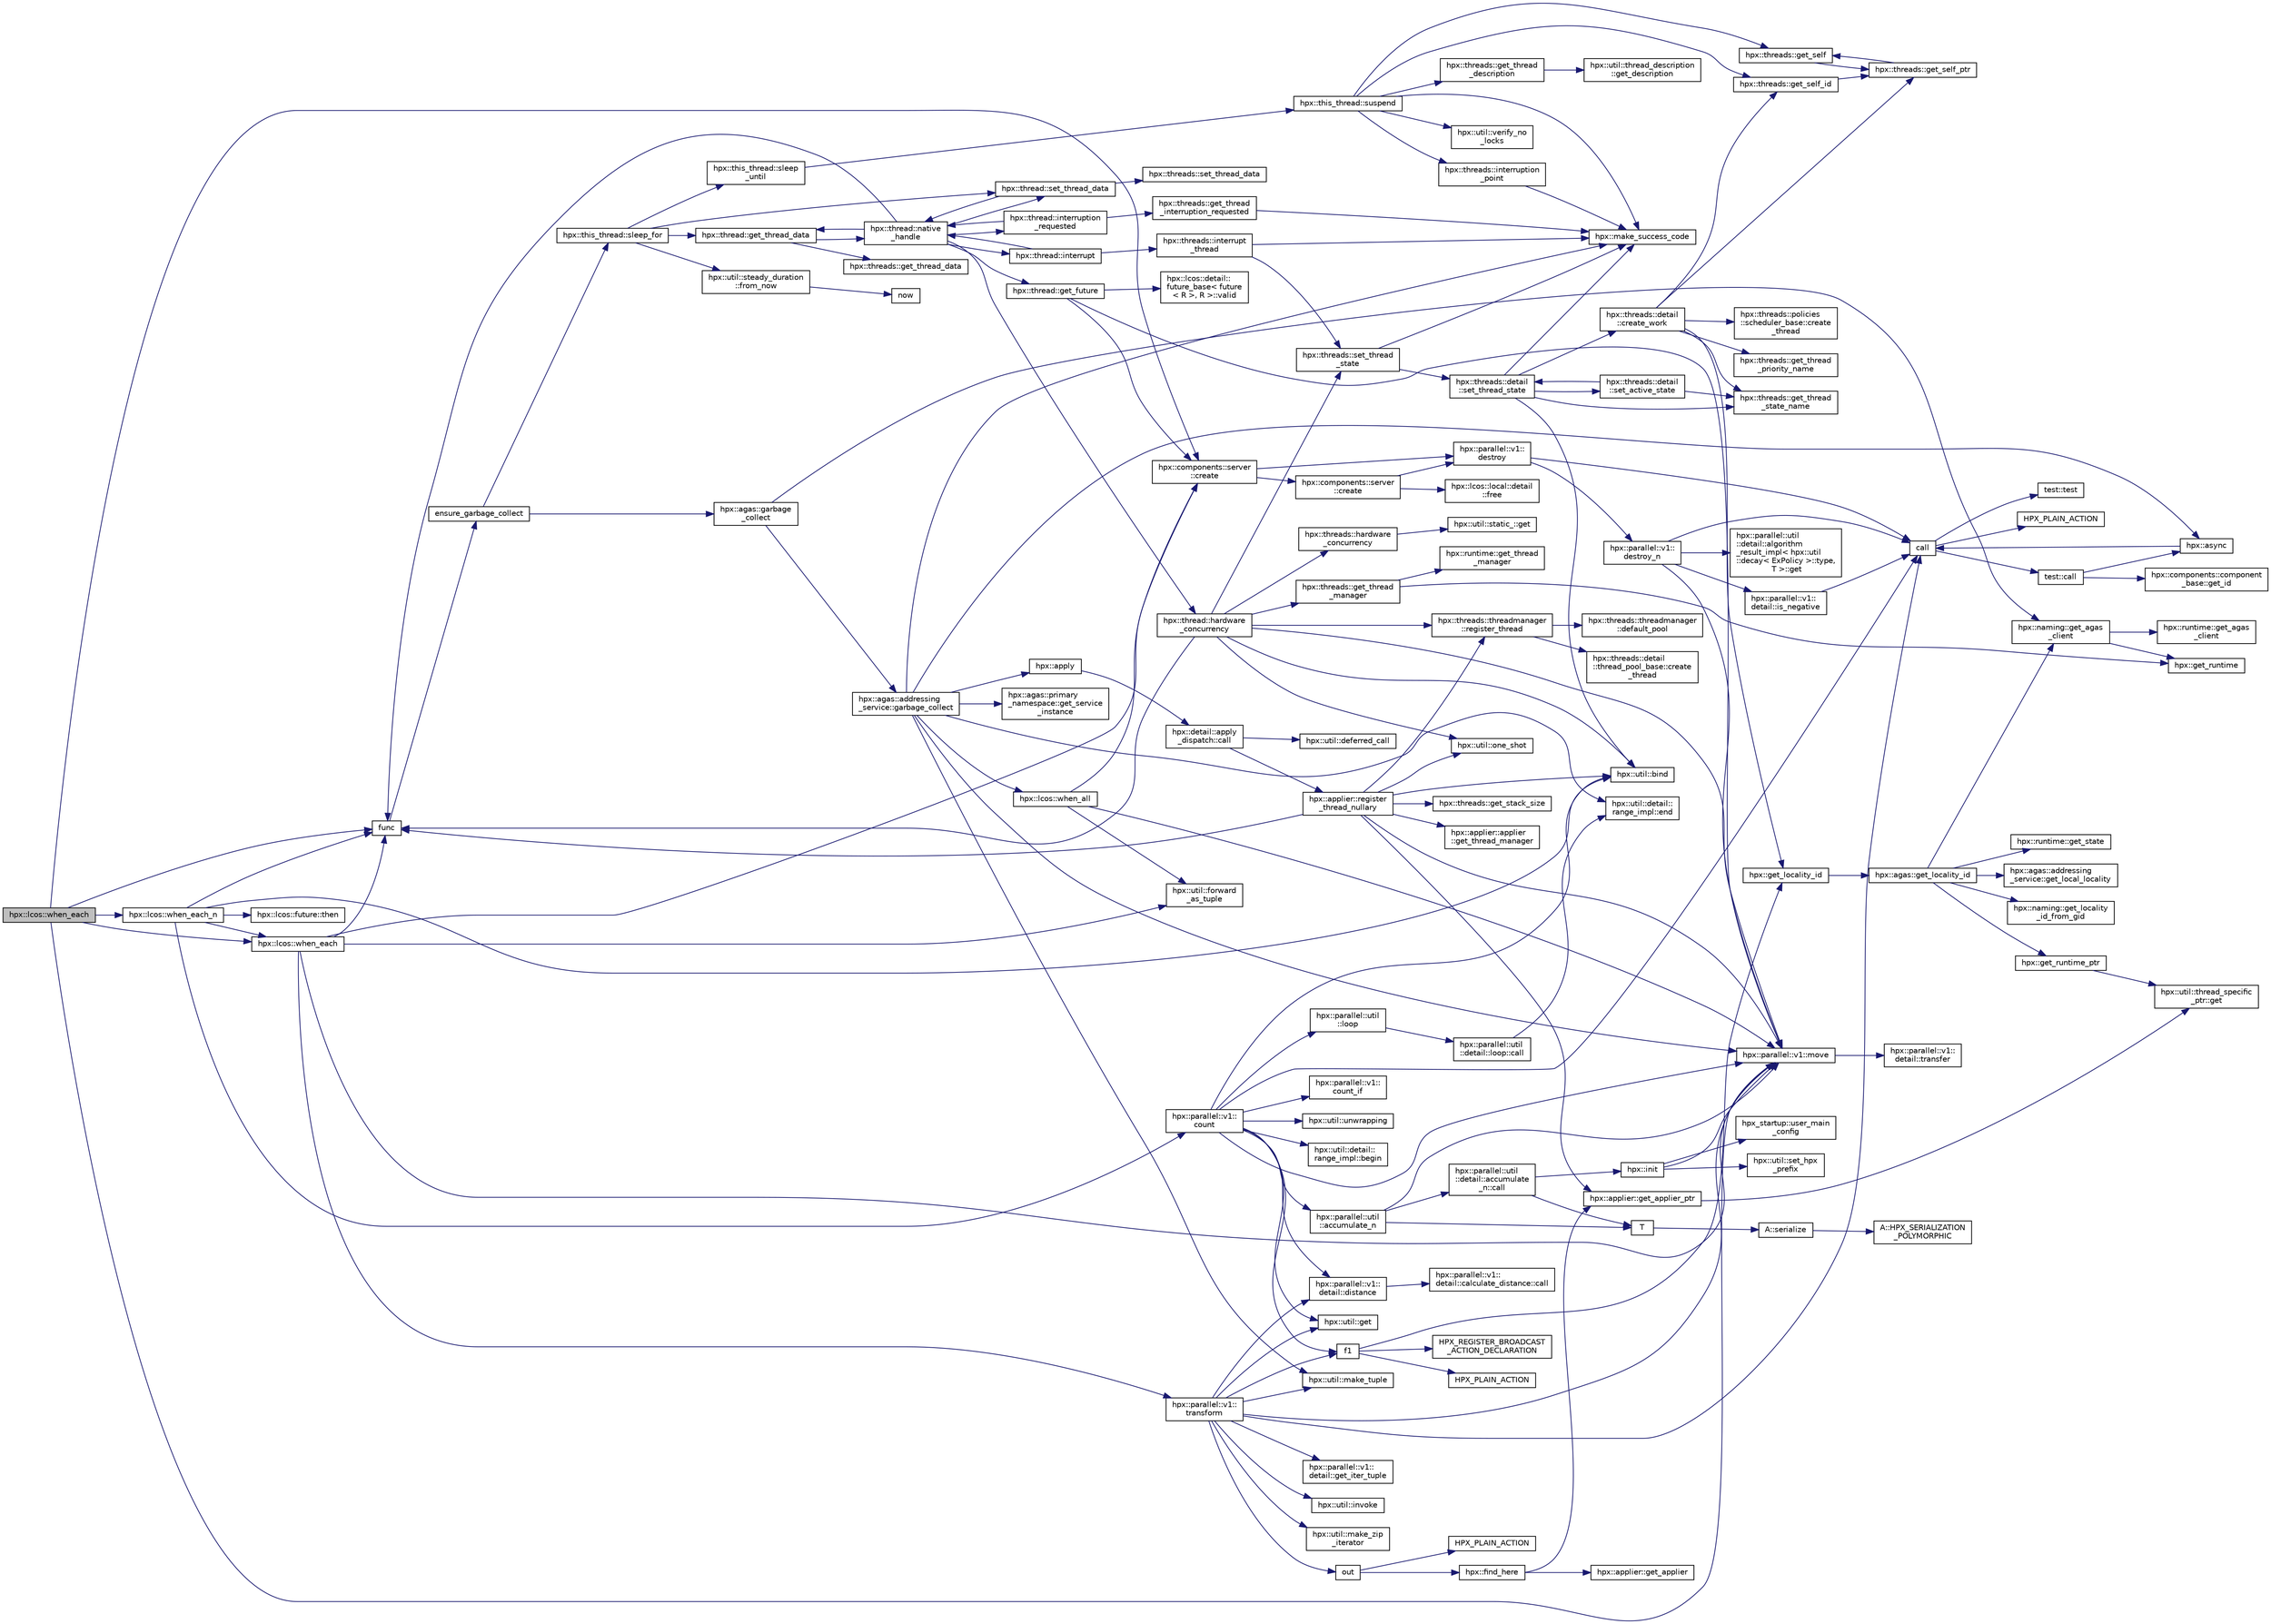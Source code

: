 digraph "hpx::lcos::when_each"
{
  edge [fontname="Helvetica",fontsize="10",labelfontname="Helvetica",labelfontsize="10"];
  node [fontname="Helvetica",fontsize="10",shape=record];
  rankdir="LR";
  Node4657 [label="hpx::lcos::when_each",height=0.2,width=0.4,color="black", fillcolor="grey75", style="filled", fontcolor="black"];
  Node4657 -> Node4658 [color="midnightblue",fontsize="10",style="solid",fontname="Helvetica"];
  Node4658 [label="func",height=0.2,width=0.4,color="black", fillcolor="white", style="filled",URL="$d8/dfd/id__type__ref__counting__1032_8cpp.html#ab811b86ea5107ffb3351fcaa29d2c652"];
  Node4658 -> Node4659 [color="midnightblue",fontsize="10",style="solid",fontname="Helvetica"];
  Node4659 [label="ensure_garbage_collect",height=0.2,width=0.4,color="black", fillcolor="white", style="filled",URL="$d8/dfd/id__type__ref__counting__1032_8cpp.html#a5264b94bf7c262ac0e521fb290d476d5"];
  Node4659 -> Node4660 [color="midnightblue",fontsize="10",style="solid",fontname="Helvetica"];
  Node4660 [label="hpx::this_thread::sleep_for",height=0.2,width=0.4,color="black", fillcolor="white", style="filled",URL="$d9/d52/namespacehpx_1_1this__thread.html#afc042a5a5fa52eef2d1d177a343435cf"];
  Node4660 -> Node4661 [color="midnightblue",fontsize="10",style="solid",fontname="Helvetica"];
  Node4661 [label="hpx::this_thread::sleep\l_until",height=0.2,width=0.4,color="black", fillcolor="white", style="filled",URL="$d9/d52/namespacehpx_1_1this__thread.html#ae12a853980115b23ff0ab8ca06622658"];
  Node4661 -> Node4662 [color="midnightblue",fontsize="10",style="solid",fontname="Helvetica"];
  Node4662 [label="hpx::this_thread::suspend",height=0.2,width=0.4,color="black", fillcolor="white", style="filled",URL="$d9/d52/namespacehpx_1_1this__thread.html#aca220026fb3014c0881d129fe31c0073"];
  Node4662 -> Node4663 [color="midnightblue",fontsize="10",style="solid",fontname="Helvetica"];
  Node4663 [label="hpx::threads::get_self",height=0.2,width=0.4,color="black", fillcolor="white", style="filled",URL="$d7/d28/namespacehpx_1_1threads.html#a07daf4d6d29233f20d66d41ab7b5b8e8"];
  Node4663 -> Node4664 [color="midnightblue",fontsize="10",style="solid",fontname="Helvetica"];
  Node4664 [label="hpx::threads::get_self_ptr",height=0.2,width=0.4,color="black", fillcolor="white", style="filled",URL="$d7/d28/namespacehpx_1_1threads.html#a22877ae347ad884cde3a51397dad6c53"];
  Node4664 -> Node4663 [color="midnightblue",fontsize="10",style="solid",fontname="Helvetica"];
  Node4662 -> Node4665 [color="midnightblue",fontsize="10",style="solid",fontname="Helvetica"];
  Node4665 [label="hpx::threads::get_self_id",height=0.2,width=0.4,color="black", fillcolor="white", style="filled",URL="$d7/d28/namespacehpx_1_1threads.html#afafe0f900b9fac3d4ed3c747625c1cfe"];
  Node4665 -> Node4664 [color="midnightblue",fontsize="10",style="solid",fontname="Helvetica"];
  Node4662 -> Node4666 [color="midnightblue",fontsize="10",style="solid",fontname="Helvetica"];
  Node4666 [label="hpx::threads::interruption\l_point",height=0.2,width=0.4,color="black", fillcolor="white", style="filled",URL="$d7/d28/namespacehpx_1_1threads.html#ada6ec56a12b050707311d8c628089059"];
  Node4666 -> Node4667 [color="midnightblue",fontsize="10",style="solid",fontname="Helvetica"];
  Node4667 [label="hpx::make_success_code",height=0.2,width=0.4,color="black", fillcolor="white", style="filled",URL="$d8/d83/namespacehpx.html#a0e8512a8f49e2a6c8185061181419d8f",tooltip="Returns error_code(hpx::success, \"success\", mode). "];
  Node4662 -> Node4668 [color="midnightblue",fontsize="10",style="solid",fontname="Helvetica"];
  Node4668 [label="hpx::util::verify_no\l_locks",height=0.2,width=0.4,color="black", fillcolor="white", style="filled",URL="$df/dad/namespacehpx_1_1util.html#ae0e1837ee6f09b79b26c2e788d2e9fc9"];
  Node4662 -> Node4669 [color="midnightblue",fontsize="10",style="solid",fontname="Helvetica"];
  Node4669 [label="hpx::threads::get_thread\l_description",height=0.2,width=0.4,color="black", fillcolor="white", style="filled",URL="$d7/d28/namespacehpx_1_1threads.html#a42fc18a7a680f4e8bc633a4b4c956701"];
  Node4669 -> Node4670 [color="midnightblue",fontsize="10",style="solid",fontname="Helvetica"];
  Node4670 [label="hpx::util::thread_description\l::get_description",height=0.2,width=0.4,color="black", fillcolor="white", style="filled",URL="$df/d9e/structhpx_1_1util_1_1thread__description.html#a8c834e14eca6eb228188022577f9f952"];
  Node4662 -> Node4667 [color="midnightblue",fontsize="10",style="solid",fontname="Helvetica"];
  Node4660 -> Node4671 [color="midnightblue",fontsize="10",style="solid",fontname="Helvetica"];
  Node4671 [label="hpx::util::steady_duration\l::from_now",height=0.2,width=0.4,color="black", fillcolor="white", style="filled",URL="$d9/d4f/classhpx_1_1util_1_1steady__duration.html#a0132206d767cd0f7395507b40111a153"];
  Node4671 -> Node4672 [color="midnightblue",fontsize="10",style="solid",fontname="Helvetica"];
  Node4672 [label="now",height=0.2,width=0.4,color="black", fillcolor="white", style="filled",URL="$de/db3/1d__stencil__1__omp_8cpp.html#a89e9667753dccfac455bd37a7a3a7b16"];
  Node4660 -> Node4673 [color="midnightblue",fontsize="10",style="solid",fontname="Helvetica"];
  Node4673 [label="hpx::thread::get_thread_data",height=0.2,width=0.4,color="black", fillcolor="white", style="filled",URL="$de/d9b/classhpx_1_1thread.html#a4535ef82cec3b953d2c941d20e3e3904"];
  Node4673 -> Node4674 [color="midnightblue",fontsize="10",style="solid",fontname="Helvetica"];
  Node4674 [label="hpx::threads::get_thread_data",height=0.2,width=0.4,color="black", fillcolor="white", style="filled",URL="$d7/d28/namespacehpx_1_1threads.html#a8737931ff6303807225f735b2b384ae4"];
  Node4673 -> Node4675 [color="midnightblue",fontsize="10",style="solid",fontname="Helvetica"];
  Node4675 [label="hpx::thread::native\l_handle",height=0.2,width=0.4,color="black", fillcolor="white", style="filled",URL="$de/d9b/classhpx_1_1thread.html#acf48190d264ab64c1c4ec99d0b421b5a"];
  Node4675 -> Node4676 [color="midnightblue",fontsize="10",style="solid",fontname="Helvetica"];
  Node4676 [label="hpx::thread::hardware\l_concurrency",height=0.2,width=0.4,color="black", fillcolor="white", style="filled",URL="$de/d9b/classhpx_1_1thread.html#a8e4fff210e02485ba493bc3a2a956c03"];
  Node4676 -> Node4677 [color="midnightblue",fontsize="10",style="solid",fontname="Helvetica"];
  Node4677 [label="hpx::threads::hardware\l_concurrency",height=0.2,width=0.4,color="black", fillcolor="white", style="filled",URL="$d7/d28/namespacehpx_1_1threads.html#aa8752a235478d2ad7b5ac467b63ab527"];
  Node4677 -> Node4678 [color="midnightblue",fontsize="10",style="solid",fontname="Helvetica"];
  Node4678 [label="hpx::util::static_::get",height=0.2,width=0.4,color="black", fillcolor="white", style="filled",URL="$d3/dbb/structhpx_1_1util_1_1static__.html#a2967c633948a3bf17a3b5405ef5a8318"];
  Node4676 -> Node4658 [color="midnightblue",fontsize="10",style="solid",fontname="Helvetica"];
  Node4676 -> Node4679 [color="midnightblue",fontsize="10",style="solid",fontname="Helvetica"];
  Node4679 [label="hpx::util::bind",height=0.2,width=0.4,color="black", fillcolor="white", style="filled",URL="$df/dad/namespacehpx_1_1util.html#ad844caedf82a0173d6909d910c3e48c6"];
  Node4676 -> Node4680 [color="midnightblue",fontsize="10",style="solid",fontname="Helvetica"];
  Node4680 [label="hpx::util::one_shot",height=0.2,width=0.4,color="black", fillcolor="white", style="filled",URL="$df/dad/namespacehpx_1_1util.html#a273e61be42a72415291e0ec0a4f28c7a"];
  Node4676 -> Node4681 [color="midnightblue",fontsize="10",style="solid",fontname="Helvetica"];
  Node4681 [label="hpx::parallel::v1::move",height=0.2,width=0.4,color="black", fillcolor="white", style="filled",URL="$db/db9/namespacehpx_1_1parallel_1_1v1.html#aa7c4ede081ce786c9d1eb1adff495cfc"];
  Node4681 -> Node4682 [color="midnightblue",fontsize="10",style="solid",fontname="Helvetica"];
  Node4682 [label="hpx::parallel::v1::\ldetail::transfer",height=0.2,width=0.4,color="black", fillcolor="white", style="filled",URL="$d2/ddd/namespacehpx_1_1parallel_1_1v1_1_1detail.html#ab1b56a05e1885ca7cc7ffa1804dd2f3c"];
  Node4676 -> Node4683 [color="midnightblue",fontsize="10",style="solid",fontname="Helvetica"];
  Node4683 [label="hpx::threads::get_thread\l_manager",height=0.2,width=0.4,color="black", fillcolor="white", style="filled",URL="$d7/d28/namespacehpx_1_1threads.html#a076973c3a53beadde7d967e22c4f6cce"];
  Node4683 -> Node4684 [color="midnightblue",fontsize="10",style="solid",fontname="Helvetica"];
  Node4684 [label="hpx::get_runtime",height=0.2,width=0.4,color="black", fillcolor="white", style="filled",URL="$d8/d83/namespacehpx.html#aef902cc6c7dd3b9fbadf34d1e850a070"];
  Node4683 -> Node4685 [color="midnightblue",fontsize="10",style="solid",fontname="Helvetica"];
  Node4685 [label="hpx::runtime::get_thread\l_manager",height=0.2,width=0.4,color="black", fillcolor="white", style="filled",URL="$d0/d7b/classhpx_1_1runtime.html#a865b12d57fcd44a8d3dda3e35414f563"];
  Node4676 -> Node4686 [color="midnightblue",fontsize="10",style="solid",fontname="Helvetica"];
  Node4686 [label="hpx::threads::threadmanager\l::register_thread",height=0.2,width=0.4,color="black", fillcolor="white", style="filled",URL="$d5/daa/classhpx_1_1threads_1_1threadmanager.html#a7f79c7578e08a60ca45eb276ce8133d8"];
  Node4686 -> Node4687 [color="midnightblue",fontsize="10",style="solid",fontname="Helvetica"];
  Node4687 [label="hpx::threads::threadmanager\l::default_pool",height=0.2,width=0.4,color="black", fillcolor="white", style="filled",URL="$d5/daa/classhpx_1_1threads_1_1threadmanager.html#a851f067d03b5dd1c5e6a9a6a841e05df"];
  Node4686 -> Node4688 [color="midnightblue",fontsize="10",style="solid",fontname="Helvetica"];
  Node4688 [label="hpx::threads::detail\l::thread_pool_base::create\l_thread",height=0.2,width=0.4,color="black", fillcolor="white", style="filled",URL="$de/dae/classhpx_1_1threads_1_1detail_1_1thread__pool__base.html#ad35d3779eef6f4528e62a26d71b34b34"];
  Node4676 -> Node4689 [color="midnightblue",fontsize="10",style="solid",fontname="Helvetica"];
  Node4689 [label="hpx::threads::set_thread\l_state",height=0.2,width=0.4,color="black", fillcolor="white", style="filled",URL="$d7/d28/namespacehpx_1_1threads.html#ac0690ad16ad778bcc79dcd727cc33025",tooltip="Set the thread state of the thread referenced by the thread_id id. "];
  Node4689 -> Node4667 [color="midnightblue",fontsize="10",style="solid",fontname="Helvetica"];
  Node4689 -> Node4690 [color="midnightblue",fontsize="10",style="solid",fontname="Helvetica"];
  Node4690 [label="hpx::threads::detail\l::set_thread_state",height=0.2,width=0.4,color="black", fillcolor="white", style="filled",URL="$d2/dd1/namespacehpx_1_1threads_1_1detail.html#af85ddc854c4a149bf1738eb1b111b9ab"];
  Node4690 -> Node4691 [color="midnightblue",fontsize="10",style="solid",fontname="Helvetica"];
  Node4691 [label="hpx::threads::get_thread\l_state_name",height=0.2,width=0.4,color="black", fillcolor="white", style="filled",URL="$d7/d28/namespacehpx_1_1threads.html#a26f91ea8d2195f165c033241c5cd11db"];
  Node4690 -> Node4667 [color="midnightblue",fontsize="10",style="solid",fontname="Helvetica"];
  Node4690 -> Node4679 [color="midnightblue",fontsize="10",style="solid",fontname="Helvetica"];
  Node4690 -> Node4692 [color="midnightblue",fontsize="10",style="solid",fontname="Helvetica"];
  Node4692 [label="hpx::threads::detail\l::set_active_state",height=0.2,width=0.4,color="black", fillcolor="white", style="filled",URL="$d2/dd1/namespacehpx_1_1threads_1_1detail.html#a45884a5bf04ad66a4f259231a3947e76"];
  Node4692 -> Node4691 [color="midnightblue",fontsize="10",style="solid",fontname="Helvetica"];
  Node4692 -> Node4690 [color="midnightblue",fontsize="10",style="solid",fontname="Helvetica"];
  Node4690 -> Node4693 [color="midnightblue",fontsize="10",style="solid",fontname="Helvetica"];
  Node4693 [label="hpx::threads::detail\l::create_work",height=0.2,width=0.4,color="black", fillcolor="white", style="filled",URL="$d2/dd1/namespacehpx_1_1threads_1_1detail.html#ae22384a3c1b1a1940032fad068fb54b1"];
  Node4693 -> Node4691 [color="midnightblue",fontsize="10",style="solid",fontname="Helvetica"];
  Node4693 -> Node4694 [color="midnightblue",fontsize="10",style="solid",fontname="Helvetica"];
  Node4694 [label="hpx::threads::get_thread\l_priority_name",height=0.2,width=0.4,color="black", fillcolor="white", style="filled",URL="$d7/d28/namespacehpx_1_1threads.html#a9c6b2fec0c1cf5b06ff83ce756ca6d42"];
  Node4693 -> Node4664 [color="midnightblue",fontsize="10",style="solid",fontname="Helvetica"];
  Node4693 -> Node4665 [color="midnightblue",fontsize="10",style="solid",fontname="Helvetica"];
  Node4693 -> Node4695 [color="midnightblue",fontsize="10",style="solid",fontname="Helvetica"];
  Node4695 [label="hpx::get_locality_id",height=0.2,width=0.4,color="black", fillcolor="white", style="filled",URL="$d8/d83/namespacehpx.html#a158d7c54a657bb364c1704033010697b",tooltip="Return the number of the locality this function is being called from. "];
  Node4695 -> Node4696 [color="midnightblue",fontsize="10",style="solid",fontname="Helvetica"];
  Node4696 [label="hpx::agas::get_locality_id",height=0.2,width=0.4,color="black", fillcolor="white", style="filled",URL="$dc/d54/namespacehpx_1_1agas.html#a491cc2ddecdf0f1a9129900caa6a4d3e"];
  Node4696 -> Node4697 [color="midnightblue",fontsize="10",style="solid",fontname="Helvetica"];
  Node4697 [label="hpx::get_runtime_ptr",height=0.2,width=0.4,color="black", fillcolor="white", style="filled",URL="$d8/d83/namespacehpx.html#af29daf2bb3e01b4d6495a1742b6cce64"];
  Node4697 -> Node4698 [color="midnightblue",fontsize="10",style="solid",fontname="Helvetica"];
  Node4698 [label="hpx::util::thread_specific\l_ptr::get",height=0.2,width=0.4,color="black", fillcolor="white", style="filled",URL="$d4/d4c/structhpx_1_1util_1_1thread__specific__ptr.html#a3b27d8520710478aa41d1f74206bdba9"];
  Node4696 -> Node4699 [color="midnightblue",fontsize="10",style="solid",fontname="Helvetica"];
  Node4699 [label="hpx::runtime::get_state",height=0.2,width=0.4,color="black", fillcolor="white", style="filled",URL="$d0/d7b/classhpx_1_1runtime.html#ab405f80e060dac95d624520f38b0524c"];
  Node4696 -> Node4700 [color="midnightblue",fontsize="10",style="solid",fontname="Helvetica"];
  Node4700 [label="hpx::naming::get_agas\l_client",height=0.2,width=0.4,color="black", fillcolor="white", style="filled",URL="$d4/dc9/namespacehpx_1_1naming.html#a0408fffd5d34b620712a801b0ae3b032"];
  Node4700 -> Node4684 [color="midnightblue",fontsize="10",style="solid",fontname="Helvetica"];
  Node4700 -> Node4701 [color="midnightblue",fontsize="10",style="solid",fontname="Helvetica"];
  Node4701 [label="hpx::runtime::get_agas\l_client",height=0.2,width=0.4,color="black", fillcolor="white", style="filled",URL="$d0/d7b/classhpx_1_1runtime.html#aeb5dddd30d6b9861669af8ad44d1a96a"];
  Node4696 -> Node4702 [color="midnightblue",fontsize="10",style="solid",fontname="Helvetica"];
  Node4702 [label="hpx::agas::addressing\l_service::get_local_locality",height=0.2,width=0.4,color="black", fillcolor="white", style="filled",URL="$db/d58/structhpx_1_1agas_1_1addressing__service.html#ab52c19a37c2a7a006c6c15f90ad0539c"];
  Node4696 -> Node4703 [color="midnightblue",fontsize="10",style="solid",fontname="Helvetica"];
  Node4703 [label="hpx::naming::get_locality\l_id_from_gid",height=0.2,width=0.4,color="black", fillcolor="white", style="filled",URL="$d4/dc9/namespacehpx_1_1naming.html#a7fd43037784560bd04fda9b49e33529f"];
  Node4693 -> Node4704 [color="midnightblue",fontsize="10",style="solid",fontname="Helvetica"];
  Node4704 [label="hpx::threads::policies\l::scheduler_base::create\l_thread",height=0.2,width=0.4,color="black", fillcolor="white", style="filled",URL="$dd/d7e/structhpx_1_1threads_1_1policies_1_1scheduler__base.html#ad3b05cd7f363cc8e8410ce368c3794e0"];
  Node4675 -> Node4705 [color="midnightblue",fontsize="10",style="solid",fontname="Helvetica"];
  Node4705 [label="hpx::thread::interrupt",height=0.2,width=0.4,color="black", fillcolor="white", style="filled",URL="$de/d9b/classhpx_1_1thread.html#ac34d0d033aa743c476a79dbc2e1a8a39"];
  Node4705 -> Node4706 [color="midnightblue",fontsize="10",style="solid",fontname="Helvetica"];
  Node4706 [label="hpx::threads::interrupt\l_thread",height=0.2,width=0.4,color="black", fillcolor="white", style="filled",URL="$d7/d28/namespacehpx_1_1threads.html#a6bdda1a2aab61b9b13d274b5155d7e73"];
  Node4706 -> Node4667 [color="midnightblue",fontsize="10",style="solid",fontname="Helvetica"];
  Node4706 -> Node4689 [color="midnightblue",fontsize="10",style="solid",fontname="Helvetica"];
  Node4705 -> Node4675 [color="midnightblue",fontsize="10",style="solid",fontname="Helvetica"];
  Node4675 -> Node4707 [color="midnightblue",fontsize="10",style="solid",fontname="Helvetica"];
  Node4707 [label="hpx::thread::interruption\l_requested",height=0.2,width=0.4,color="black", fillcolor="white", style="filled",URL="$de/d9b/classhpx_1_1thread.html#a33276bb4c20bbb0b1978944e18ef71b8"];
  Node4707 -> Node4708 [color="midnightblue",fontsize="10",style="solid",fontname="Helvetica"];
  Node4708 [label="hpx::threads::get_thread\l_interruption_requested",height=0.2,width=0.4,color="black", fillcolor="white", style="filled",URL="$d7/d28/namespacehpx_1_1threads.html#ae64a7fdb8b5c8bac7be0c8282672a03b"];
  Node4708 -> Node4667 [color="midnightblue",fontsize="10",style="solid",fontname="Helvetica"];
  Node4707 -> Node4675 [color="midnightblue",fontsize="10",style="solid",fontname="Helvetica"];
  Node4675 -> Node4709 [color="midnightblue",fontsize="10",style="solid",fontname="Helvetica"];
  Node4709 [label="hpx::thread::get_future",height=0.2,width=0.4,color="black", fillcolor="white", style="filled",URL="$de/d9b/classhpx_1_1thread.html#a87fdb0d8da826366fc190ed224900a64"];
  Node4709 -> Node4710 [color="midnightblue",fontsize="10",style="solid",fontname="Helvetica"];
  Node4710 [label="hpx::lcos::detail::\lfuture_base\< future\l\< R \>, R \>::valid",height=0.2,width=0.4,color="black", fillcolor="white", style="filled",URL="$d5/dd7/classhpx_1_1lcos_1_1detail_1_1future__base.html#aaf7beb7374815614363033bd96573e75"];
  Node4709 -> Node4711 [color="midnightblue",fontsize="10",style="solid",fontname="Helvetica"];
  Node4711 [label="hpx::components::server\l::create",height=0.2,width=0.4,color="black", fillcolor="white", style="filled",URL="$d2/da2/namespacehpx_1_1components_1_1server.html#ac776c89f3d68ceb910e8cee9fa937ab4",tooltip="Create arrays of components using their default constructor. "];
  Node4711 -> Node4712 [color="midnightblue",fontsize="10",style="solid",fontname="Helvetica"];
  Node4712 [label="hpx::components::server\l::create",height=0.2,width=0.4,color="black", fillcolor="white", style="filled",URL="$d2/da2/namespacehpx_1_1components_1_1server.html#a77d26de181c97b444565e230577981bd"];
  Node4712 -> Node4713 [color="midnightblue",fontsize="10",style="solid",fontname="Helvetica"];
  Node4713 [label="hpx::lcos::local::detail\l::free",height=0.2,width=0.4,color="black", fillcolor="white", style="filled",URL="$d4/dcb/namespacehpx_1_1lcos_1_1local_1_1detail.html#a55a940f019734e9bb045dc123cd80e48"];
  Node4712 -> Node4714 [color="midnightblue",fontsize="10",style="solid",fontname="Helvetica"];
  Node4714 [label="hpx::parallel::v1::\ldestroy",height=0.2,width=0.4,color="black", fillcolor="white", style="filled",URL="$db/db9/namespacehpx_1_1parallel_1_1v1.html#acf303558375048e8a7cc9a2c2e09477f"];
  Node4714 -> Node4715 [color="midnightblue",fontsize="10",style="solid",fontname="Helvetica"];
  Node4715 [label="call",height=0.2,width=0.4,color="black", fillcolor="white", style="filled",URL="$d2/d67/promise__1620_8cpp.html#a58357f0b82bc761e1d0b9091ed563a70"];
  Node4715 -> Node4716 [color="midnightblue",fontsize="10",style="solid",fontname="Helvetica"];
  Node4716 [label="test::test",height=0.2,width=0.4,color="black", fillcolor="white", style="filled",URL="$d8/d89/structtest.html#ab42d5ece712d716b04cb3f686f297a26"];
  Node4715 -> Node4717 [color="midnightblue",fontsize="10",style="solid",fontname="Helvetica"];
  Node4717 [label="HPX_PLAIN_ACTION",height=0.2,width=0.4,color="black", fillcolor="white", style="filled",URL="$d2/d67/promise__1620_8cpp.html#ab96aab827a4b1fcaf66cfe0ba83fef23"];
  Node4715 -> Node4718 [color="midnightblue",fontsize="10",style="solid",fontname="Helvetica"];
  Node4718 [label="test::call",height=0.2,width=0.4,color="black", fillcolor="white", style="filled",URL="$d8/d89/structtest.html#aeb29e7ed6518b9426ccf1344c52620ae"];
  Node4718 -> Node4719 [color="midnightblue",fontsize="10",style="solid",fontname="Helvetica"];
  Node4719 [label="hpx::async",height=0.2,width=0.4,color="black", fillcolor="white", style="filled",URL="$d8/d83/namespacehpx.html#acb7d8e37b73b823956ce144f9a57eaa4"];
  Node4719 -> Node4715 [color="midnightblue",fontsize="10",style="solid",fontname="Helvetica"];
  Node4718 -> Node4720 [color="midnightblue",fontsize="10",style="solid",fontname="Helvetica"];
  Node4720 [label="hpx::components::component\l_base::get_id",height=0.2,width=0.4,color="black", fillcolor="white", style="filled",URL="$d2/de6/classhpx_1_1components_1_1component__base.html#a4c8fd93514039bdf01c48d66d82b19cd"];
  Node4714 -> Node4721 [color="midnightblue",fontsize="10",style="solid",fontname="Helvetica"];
  Node4721 [label="hpx::parallel::v1::\ldestroy_n",height=0.2,width=0.4,color="black", fillcolor="white", style="filled",URL="$db/db9/namespacehpx_1_1parallel_1_1v1.html#a71d0691132a300690163f5636bcd5bd3"];
  Node4721 -> Node4722 [color="midnightblue",fontsize="10",style="solid",fontname="Helvetica"];
  Node4722 [label="hpx::parallel::v1::\ldetail::is_negative",height=0.2,width=0.4,color="black", fillcolor="white", style="filled",URL="$d2/ddd/namespacehpx_1_1parallel_1_1v1_1_1detail.html#adf2e40fc4b20ad0fd442ee3118a4d527"];
  Node4722 -> Node4715 [color="midnightblue",fontsize="10",style="solid",fontname="Helvetica"];
  Node4721 -> Node4723 [color="midnightblue",fontsize="10",style="solid",fontname="Helvetica"];
  Node4723 [label="hpx::parallel::util\l::detail::algorithm\l_result_impl\< hpx::util\l::decay\< ExPolicy \>::type,\l T \>::get",height=0.2,width=0.4,color="black", fillcolor="white", style="filled",URL="$d2/d42/structhpx_1_1parallel_1_1util_1_1detail_1_1algorithm__result__impl.html#ab5b051e8ec74eff5e0e62fd63f5d377e"];
  Node4721 -> Node4681 [color="midnightblue",fontsize="10",style="solid",fontname="Helvetica"];
  Node4721 -> Node4715 [color="midnightblue",fontsize="10",style="solid",fontname="Helvetica"];
  Node4711 -> Node4714 [color="midnightblue",fontsize="10",style="solid",fontname="Helvetica"];
  Node4709 -> Node4681 [color="midnightblue",fontsize="10",style="solid",fontname="Helvetica"];
  Node4675 -> Node4673 [color="midnightblue",fontsize="10",style="solid",fontname="Helvetica"];
  Node4675 -> Node4724 [color="midnightblue",fontsize="10",style="solid",fontname="Helvetica"];
  Node4724 [label="hpx::thread::set_thread_data",height=0.2,width=0.4,color="black", fillcolor="white", style="filled",URL="$de/d9b/classhpx_1_1thread.html#a7317a3cf5251f3b33c990449570d4cea"];
  Node4724 -> Node4725 [color="midnightblue",fontsize="10",style="solid",fontname="Helvetica"];
  Node4725 [label="hpx::threads::set_thread_data",height=0.2,width=0.4,color="black", fillcolor="white", style="filled",URL="$d7/d28/namespacehpx_1_1threads.html#a00a625acc149fce3ae38e4340454acf7"];
  Node4724 -> Node4675 [color="midnightblue",fontsize="10",style="solid",fontname="Helvetica"];
  Node4675 -> Node4658 [color="midnightblue",fontsize="10",style="solid",fontname="Helvetica"];
  Node4660 -> Node4724 [color="midnightblue",fontsize="10",style="solid",fontname="Helvetica"];
  Node4659 -> Node4726 [color="midnightblue",fontsize="10",style="solid",fontname="Helvetica"];
  Node4726 [label="hpx::agas::garbage\l_collect",height=0.2,width=0.4,color="black", fillcolor="white", style="filled",URL="$dc/d54/namespacehpx_1_1agas.html#a951337adc4f9bd6df00a50737468e911"];
  Node4726 -> Node4700 [color="midnightblue",fontsize="10",style="solid",fontname="Helvetica"];
  Node4726 -> Node4727 [color="midnightblue",fontsize="10",style="solid",fontname="Helvetica"];
  Node4727 [label="hpx::agas::addressing\l_service::garbage_collect",height=0.2,width=0.4,color="black", fillcolor="white", style="filled",URL="$db/d58/structhpx_1_1agas_1_1addressing__service.html#a87dcae0eacf6e62d5103ebf516d86f63"];
  Node4727 -> Node4667 [color="midnightblue",fontsize="10",style="solid",fontname="Helvetica"];
  Node4727 -> Node4728 [color="midnightblue",fontsize="10",style="solid",fontname="Helvetica"];
  Node4728 [label="hpx::agas::primary\l_namespace::get_service\l_instance",height=0.2,width=0.4,color="black", fillcolor="white", style="filled",URL="$d1/d43/structhpx_1_1agas_1_1primary__namespace.html#a7630ff0f30ff8c23b13b4672c5350e2e"];
  Node4727 -> Node4729 [color="midnightblue",fontsize="10",style="solid",fontname="Helvetica"];
  Node4729 [label="hpx::util::make_tuple",height=0.2,width=0.4,color="black", fillcolor="white", style="filled",URL="$df/dad/namespacehpx_1_1util.html#a06fa74211a987d208e013f400a9f5328"];
  Node4727 -> Node4730 [color="midnightblue",fontsize="10",style="solid",fontname="Helvetica"];
  Node4730 [label="hpx::util::detail::\lrange_impl::end",height=0.2,width=0.4,color="black", fillcolor="white", style="filled",URL="$d4/d4a/namespacehpx_1_1util_1_1detail_1_1range__impl.html#afb2ea48b0902f52ee4d8b764807b4316"];
  Node4727 -> Node4731 [color="midnightblue",fontsize="10",style="solid",fontname="Helvetica"];
  Node4731 [label="hpx::apply",height=0.2,width=0.4,color="black", fillcolor="white", style="filled",URL="$d8/d83/namespacehpx.html#aa87762f0db0731d385f3fdfdb25d59fc"];
  Node4731 -> Node4732 [color="midnightblue",fontsize="10",style="solid",fontname="Helvetica"];
  Node4732 [label="hpx::detail::apply\l_dispatch::call",height=0.2,width=0.4,color="black", fillcolor="white", style="filled",URL="$db/de8/structhpx_1_1detail_1_1apply__dispatch.html#a0755fab16d281e74bcff0f8045be9459"];
  Node4732 -> Node4733 [color="midnightblue",fontsize="10",style="solid",fontname="Helvetica"];
  Node4733 [label="hpx::applier::register\l_thread_nullary",height=0.2,width=0.4,color="black", fillcolor="white", style="filled",URL="$d8/dcb/namespacehpx_1_1applier.html#a401cd1145927e58d74d1eb52aaccd936"];
  Node4733 -> Node4734 [color="midnightblue",fontsize="10",style="solid",fontname="Helvetica"];
  Node4734 [label="hpx::applier::get_applier_ptr",height=0.2,width=0.4,color="black", fillcolor="white", style="filled",URL="$d8/dcb/namespacehpx_1_1applier.html#a617483cf2b77ad3a0aa428ade7b35299"];
  Node4734 -> Node4698 [color="midnightblue",fontsize="10",style="solid",fontname="Helvetica"];
  Node4733 -> Node4658 [color="midnightblue",fontsize="10",style="solid",fontname="Helvetica"];
  Node4733 -> Node4679 [color="midnightblue",fontsize="10",style="solid",fontname="Helvetica"];
  Node4733 -> Node4680 [color="midnightblue",fontsize="10",style="solid",fontname="Helvetica"];
  Node4733 -> Node4681 [color="midnightblue",fontsize="10",style="solid",fontname="Helvetica"];
  Node4733 -> Node4735 [color="midnightblue",fontsize="10",style="solid",fontname="Helvetica"];
  Node4735 [label="hpx::threads::get_stack_size",height=0.2,width=0.4,color="black", fillcolor="white", style="filled",URL="$d7/d28/namespacehpx_1_1threads.html#af597241b3c2785150be206737ca04aa6",tooltip="The get_stack_size function is part of the thread related API. It. "];
  Node4733 -> Node4736 [color="midnightblue",fontsize="10",style="solid",fontname="Helvetica"];
  Node4736 [label="hpx::applier::applier\l::get_thread_manager",height=0.2,width=0.4,color="black", fillcolor="white", style="filled",URL="$da/dcb/classhpx_1_1applier_1_1applier.html#acc36d583973701e573be39da97bba866",tooltip="Access the thread-manager instance associated with this applier. "];
  Node4733 -> Node4686 [color="midnightblue",fontsize="10",style="solid",fontname="Helvetica"];
  Node4732 -> Node4737 [color="midnightblue",fontsize="10",style="solid",fontname="Helvetica"];
  Node4737 [label="hpx::util::deferred_call",height=0.2,width=0.4,color="black", fillcolor="white", style="filled",URL="$df/dad/namespacehpx_1_1util.html#acdded623c658a7a3436f7e76bc9d881c"];
  Node4727 -> Node4681 [color="midnightblue",fontsize="10",style="solid",fontname="Helvetica"];
  Node4727 -> Node4719 [color="midnightblue",fontsize="10",style="solid",fontname="Helvetica"];
  Node4727 -> Node4738 [color="midnightblue",fontsize="10",style="solid",fontname="Helvetica"];
  Node4738 [label="hpx::lcos::when_all",height=0.2,width=0.4,color="black", fillcolor="white", style="filled",URL="$d2/dc9/namespacehpx_1_1lcos.html#a1a6fb024d8690923fb185d5aee204d54"];
  Node4738 -> Node4739 [color="midnightblue",fontsize="10",style="solid",fontname="Helvetica"];
  Node4739 [label="hpx::util::forward\l_as_tuple",height=0.2,width=0.4,color="black", fillcolor="white", style="filled",URL="$df/dad/namespacehpx_1_1util.html#ab7c31e3f24c3302a4f67b6735a6fa597"];
  Node4738 -> Node4681 [color="midnightblue",fontsize="10",style="solid",fontname="Helvetica"];
  Node4738 -> Node4711 [color="midnightblue",fontsize="10",style="solid",fontname="Helvetica"];
  Node4657 -> Node4681 [color="midnightblue",fontsize="10",style="solid",fontname="Helvetica"];
  Node4657 -> Node4711 [color="midnightblue",fontsize="10",style="solid",fontname="Helvetica"];
  Node4657 -> Node4740 [color="midnightblue",fontsize="10",style="solid",fontname="Helvetica"];
  Node4740 [label="hpx::lcos::when_each",height=0.2,width=0.4,color="black", fillcolor="white", style="filled",URL="$d2/dc9/namespacehpx_1_1lcos.html#a728db59d566f9fda1ab2a44f2bf9859c"];
  Node4740 -> Node4741 [color="midnightblue",fontsize="10",style="solid",fontname="Helvetica"];
  Node4741 [label="hpx::parallel::v1::\ltransform",height=0.2,width=0.4,color="black", fillcolor="white", style="filled",URL="$db/db9/namespacehpx_1_1parallel_1_1v1.html#a32d45550d15f1c22055bc56a431c69f4"];
  Node4741 -> Node4742 [color="midnightblue",fontsize="10",style="solid",fontname="Helvetica"];
  Node4742 [label="hpx::util::invoke",height=0.2,width=0.4,color="black", fillcolor="white", style="filled",URL="$df/dad/namespacehpx_1_1util.html#a9ed3f52b36e725e476dbf5099134ed3d"];
  Node4741 -> Node4681 [color="midnightblue",fontsize="10",style="solid",fontname="Helvetica"];
  Node4741 -> Node4743 [color="midnightblue",fontsize="10",style="solid",fontname="Helvetica"];
  Node4743 [label="f1",height=0.2,width=0.4,color="black", fillcolor="white", style="filled",URL="$d8/d8b/broadcast_8cpp.html#a1751fbd41f2529b84514a9dbd767959a"];
  Node4743 -> Node4695 [color="midnightblue",fontsize="10",style="solid",fontname="Helvetica"];
  Node4743 -> Node4744 [color="midnightblue",fontsize="10",style="solid",fontname="Helvetica"];
  Node4744 [label="HPX_PLAIN_ACTION",height=0.2,width=0.4,color="black", fillcolor="white", style="filled",URL="$d8/d8b/broadcast_8cpp.html#a19685a0394ce6a99351f7a679f6eeefc"];
  Node4743 -> Node4745 [color="midnightblue",fontsize="10",style="solid",fontname="Helvetica"];
  Node4745 [label="HPX_REGISTER_BROADCAST\l_ACTION_DECLARATION",height=0.2,width=0.4,color="black", fillcolor="white", style="filled",URL="$d7/d38/addressing__service_8cpp.html#a573d764d9cb34eec46a4bdffcf07875f"];
  Node4741 -> Node4746 [color="midnightblue",fontsize="10",style="solid",fontname="Helvetica"];
  Node4746 [label="hpx::parallel::v1::\ldetail::get_iter_tuple",height=0.2,width=0.4,color="black", fillcolor="white", style="filled",URL="$d2/ddd/namespacehpx_1_1parallel_1_1v1_1_1detail.html#ac54525f2c9a7b2f5801b843bca7db383"];
  Node4741 -> Node4747 [color="midnightblue",fontsize="10",style="solid",fontname="Helvetica"];
  Node4747 [label="hpx::util::make_zip\l_iterator",height=0.2,width=0.4,color="black", fillcolor="white", style="filled",URL="$df/dad/namespacehpx_1_1util.html#a2f68369b316e5699be2c81c04e3ee209"];
  Node4741 -> Node4748 [color="midnightblue",fontsize="10",style="solid",fontname="Helvetica"];
  Node4748 [label="hpx::parallel::v1::\ldetail::distance",height=0.2,width=0.4,color="black", fillcolor="white", style="filled",URL="$d2/ddd/namespacehpx_1_1parallel_1_1v1_1_1detail.html#a6bea3c6a5f470cad11f27ee6bab4a33f"];
  Node4748 -> Node4749 [color="midnightblue",fontsize="10",style="solid",fontname="Helvetica"];
  Node4749 [label="hpx::parallel::v1::\ldetail::calculate_distance::call",height=0.2,width=0.4,color="black", fillcolor="white", style="filled",URL="$db/dfa/structhpx_1_1parallel_1_1v1_1_1detail_1_1calculate__distance.html#a950a6627830a7d019ac0e734b0a447bf"];
  Node4741 -> Node4750 [color="midnightblue",fontsize="10",style="solid",fontname="Helvetica"];
  Node4750 [label="hpx::util::get",height=0.2,width=0.4,color="black", fillcolor="white", style="filled",URL="$df/dad/namespacehpx_1_1util.html#a5cbd3c41f03f4d4acaedaa4777e3cc02"];
  Node4741 -> Node4729 [color="midnightblue",fontsize="10",style="solid",fontname="Helvetica"];
  Node4741 -> Node4751 [color="midnightblue",fontsize="10",style="solid",fontname="Helvetica"];
  Node4751 [label="out",height=0.2,width=0.4,color="black", fillcolor="white", style="filled",URL="$d5/d69/wait__all__hang__1946_8cpp.html#ae95890c5079ed07d292e9e2c1b187e97"];
  Node4751 -> Node4752 [color="midnightblue",fontsize="10",style="solid",fontname="Helvetica"];
  Node4752 [label="hpx::find_here",height=0.2,width=0.4,color="black", fillcolor="white", style="filled",URL="$d8/d83/namespacehpx.html#af07c1b6e26bcdfb1138643a1a2133cf4",tooltip="Return the global id representing this locality. "];
  Node4752 -> Node4734 [color="midnightblue",fontsize="10",style="solid",fontname="Helvetica"];
  Node4752 -> Node4753 [color="midnightblue",fontsize="10",style="solid",fontname="Helvetica"];
  Node4753 [label="hpx::applier::get_applier",height=0.2,width=0.4,color="black", fillcolor="white", style="filled",URL="$d8/dcb/namespacehpx_1_1applier.html#aba1147ab54a476403b37f20a39b1e239"];
  Node4751 -> Node4754 [color="midnightblue",fontsize="10",style="solid",fontname="Helvetica"];
  Node4754 [label="HPX_PLAIN_ACTION",height=0.2,width=0.4,color="black", fillcolor="white", style="filled",URL="$d5/d69/wait__all__hang__1946_8cpp.html#ac9bd456810a9b90073efb27cea0b1cc0"];
  Node4741 -> Node4715 [color="midnightblue",fontsize="10",style="solid",fontname="Helvetica"];
  Node4740 -> Node4739 [color="midnightblue",fontsize="10",style="solid",fontname="Helvetica"];
  Node4740 -> Node4681 [color="midnightblue",fontsize="10",style="solid",fontname="Helvetica"];
  Node4740 -> Node4658 [color="midnightblue",fontsize="10",style="solid",fontname="Helvetica"];
  Node4740 -> Node4711 [color="midnightblue",fontsize="10",style="solid",fontname="Helvetica"];
  Node4657 -> Node4755 [color="midnightblue",fontsize="10",style="solid",fontname="Helvetica"];
  Node4755 [label="hpx::lcos::when_each_n",height=0.2,width=0.4,color="black", fillcolor="white", style="filled",URL="$d2/dc9/namespacehpx_1_1lcos.html#aade187ec903d391d20edf064a9d2ce0e"];
  Node4755 -> Node4658 [color="midnightblue",fontsize="10",style="solid",fontname="Helvetica"];
  Node4755 -> Node4756 [color="midnightblue",fontsize="10",style="solid",fontname="Helvetica"];
  Node4756 [label="hpx::parallel::v1::\lcount",height=0.2,width=0.4,color="black", fillcolor="white", style="filled",URL="$db/db9/namespacehpx_1_1parallel_1_1v1.html#a19d058114a2bd44801aab4176b188e23"];
  Node4756 -> Node4757 [color="midnightblue",fontsize="10",style="solid",fontname="Helvetica"];
  Node4757 [label="hpx::parallel::v1::\lcount_if",height=0.2,width=0.4,color="black", fillcolor="white", style="filled",URL="$db/db9/namespacehpx_1_1parallel_1_1v1.html#ad836ff017ec208c2d6388a9b47b05ce0"];
  Node4756 -> Node4743 [color="midnightblue",fontsize="10",style="solid",fontname="Helvetica"];
  Node4756 -> Node4758 [color="midnightblue",fontsize="10",style="solid",fontname="Helvetica"];
  Node4758 [label="hpx::parallel::util\l::loop",height=0.2,width=0.4,color="black", fillcolor="white", style="filled",URL="$df/dc6/namespacehpx_1_1parallel_1_1util.html#a3f434e00f42929aac85debb8c5782213"];
  Node4758 -> Node4759 [color="midnightblue",fontsize="10",style="solid",fontname="Helvetica"];
  Node4759 [label="hpx::parallel::util\l::detail::loop::call",height=0.2,width=0.4,color="black", fillcolor="white", style="filled",URL="$da/d06/structhpx_1_1parallel_1_1util_1_1detail_1_1loop.html#a5c5e8dbda782f09cdb7bc2509e3bf09e"];
  Node4759 -> Node4730 [color="midnightblue",fontsize="10",style="solid",fontname="Helvetica"];
  Node4756 -> Node4679 [color="midnightblue",fontsize="10",style="solid",fontname="Helvetica"];
  Node4756 -> Node4681 [color="midnightblue",fontsize="10",style="solid",fontname="Helvetica"];
  Node4756 -> Node4750 [color="midnightblue",fontsize="10",style="solid",fontname="Helvetica"];
  Node4756 -> Node4715 [color="midnightblue",fontsize="10",style="solid",fontname="Helvetica"];
  Node4756 -> Node4748 [color="midnightblue",fontsize="10",style="solid",fontname="Helvetica"];
  Node4756 -> Node4760 [color="midnightblue",fontsize="10",style="solid",fontname="Helvetica"];
  Node4760 [label="hpx::util::unwrapping",height=0.2,width=0.4,color="black", fillcolor="white", style="filled",URL="$df/dad/namespacehpx_1_1util.html#a7529d9ac687684c33403cdd1f9cef8e4"];
  Node4756 -> Node4761 [color="midnightblue",fontsize="10",style="solid",fontname="Helvetica"];
  Node4761 [label="hpx::parallel::util\l::accumulate_n",height=0.2,width=0.4,color="black", fillcolor="white", style="filled",URL="$df/dc6/namespacehpx_1_1parallel_1_1util.html#af19f9a2722f97c2247ea5d0dbb5e2d25"];
  Node4761 -> Node4762 [color="midnightblue",fontsize="10",style="solid",fontname="Helvetica"];
  Node4762 [label="hpx::parallel::util\l::detail::accumulate\l_n::call",height=0.2,width=0.4,color="black", fillcolor="white", style="filled",URL="$d8/d3b/structhpx_1_1parallel_1_1util_1_1detail_1_1accumulate__n.html#a765aceb8ab313fc92f7c4aaf70ccca8f"];
  Node4762 -> Node4763 [color="midnightblue",fontsize="10",style="solid",fontname="Helvetica"];
  Node4763 [label="hpx::init",height=0.2,width=0.4,color="black", fillcolor="white", style="filled",URL="$d8/d83/namespacehpx.html#a3c694ea960b47c56b33351ba16e3d76b",tooltip="Main entry point for launching the HPX runtime system. "];
  Node4763 -> Node4764 [color="midnightblue",fontsize="10",style="solid",fontname="Helvetica"];
  Node4764 [label="hpx::util::set_hpx\l_prefix",height=0.2,width=0.4,color="black", fillcolor="white", style="filled",URL="$df/dad/namespacehpx_1_1util.html#ae40a23c1ba0a48d9304dcf717a95793e"];
  Node4763 -> Node4765 [color="midnightblue",fontsize="10",style="solid",fontname="Helvetica"];
  Node4765 [label="hpx_startup::user_main\l_config",height=0.2,width=0.4,color="black", fillcolor="white", style="filled",URL="$d3/dd2/namespacehpx__startup.html#aaac571d88bd3912a4225a23eb3261637"];
  Node4763 -> Node4681 [color="midnightblue",fontsize="10",style="solid",fontname="Helvetica"];
  Node4762 -> Node4766 [color="midnightblue",fontsize="10",style="solid",fontname="Helvetica"];
  Node4766 [label="T",height=0.2,width=0.4,color="black", fillcolor="white", style="filled",URL="$db/d33/polymorphic__semiintrusive__template_8cpp.html#ad187658f9cb91c1312b39ae7e896f1ea"];
  Node4766 -> Node4767 [color="midnightblue",fontsize="10",style="solid",fontname="Helvetica"];
  Node4767 [label="A::serialize",height=0.2,width=0.4,color="black", fillcolor="white", style="filled",URL="$d7/da0/struct_a.html#a5f5c287cf471e274ed9dda0da1592212"];
  Node4767 -> Node4768 [color="midnightblue",fontsize="10",style="solid",fontname="Helvetica"];
  Node4768 [label="A::HPX_SERIALIZATION\l_POLYMORPHIC",height=0.2,width=0.4,color="black", fillcolor="white", style="filled",URL="$d7/da0/struct_a.html#ada978cc156cebbafddb1f3aa4c01918c"];
  Node4761 -> Node4681 [color="midnightblue",fontsize="10",style="solid",fontname="Helvetica"];
  Node4761 -> Node4766 [color="midnightblue",fontsize="10",style="solid",fontname="Helvetica"];
  Node4756 -> Node4769 [color="midnightblue",fontsize="10",style="solid",fontname="Helvetica"];
  Node4769 [label="hpx::util::detail::\lrange_impl::begin",height=0.2,width=0.4,color="black", fillcolor="white", style="filled",URL="$d4/d4a/namespacehpx_1_1util_1_1detail_1_1range__impl.html#a31e165df2b865cdd961f35ce938db41a"];
  Node4755 -> Node4740 [color="midnightblue",fontsize="10",style="solid",fontname="Helvetica"];
  Node4755 -> Node4770 [color="midnightblue",fontsize="10",style="solid",fontname="Helvetica"];
  Node4770 [label="hpx::lcos::future::then",height=0.2,width=0.4,color="black", fillcolor="white", style="filled",URL="$d0/d33/classhpx_1_1lcos_1_1future.html#a17045dee172c36e208b2cbd400fa8797"];
  Node4755 -> Node4679 [color="midnightblue",fontsize="10",style="solid",fontname="Helvetica"];
}

